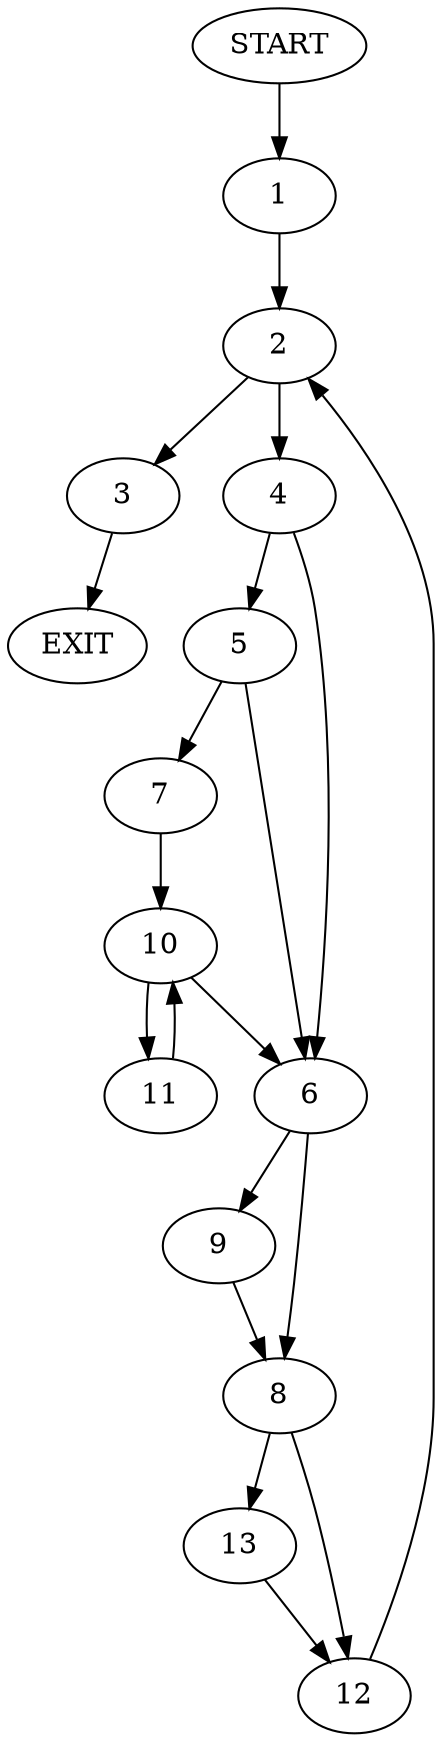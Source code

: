 digraph {
0 [label="START"]
14 [label="EXIT"]
0 -> 1
1 -> 2
2 -> 3
2 -> 4
3 -> 14
4 -> 5
4 -> 6
5 -> 6
5 -> 7
6 -> 8
6 -> 9
7 -> 10
10 -> 11
10 -> 6
11 -> 10
9 -> 8
8 -> 12
8 -> 13
13 -> 12
12 -> 2
}
